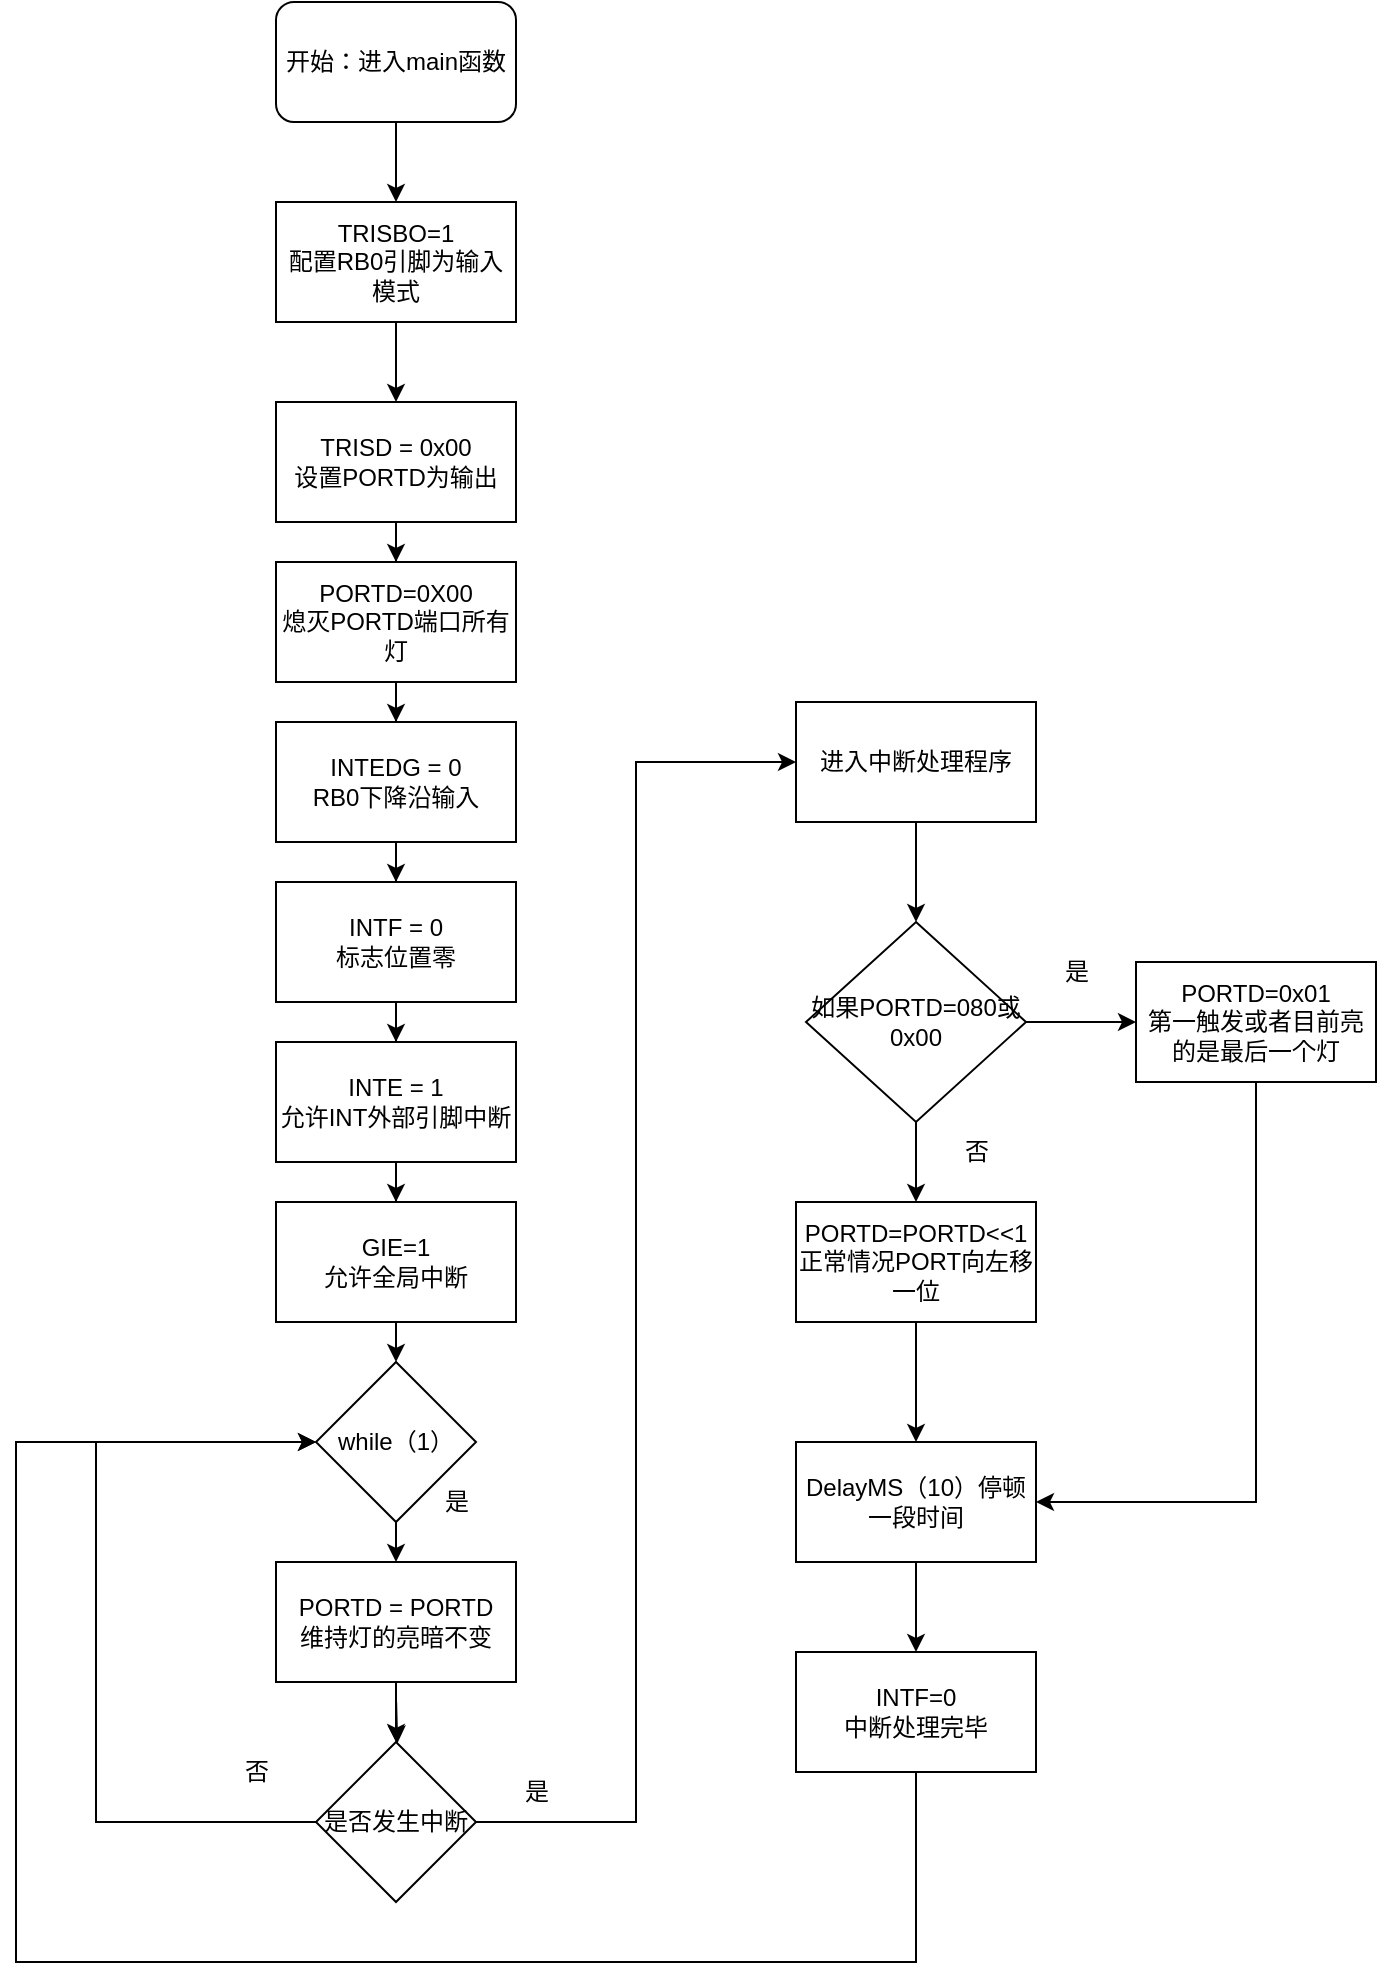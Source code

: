 <mxfile version="20.5.1" type="github">
  <diagram id="Ucsf9ylLgzRn_ZPkn8-_" name="第 1 页">
    <mxGraphModel dx="1625" dy="896" grid="1" gridSize="10" guides="1" tooltips="1" connect="1" arrows="1" fold="1" page="1" pageScale="1" pageWidth="1200" pageHeight="1600" math="0" shadow="0">
      <root>
        <mxCell id="0" />
        <mxCell id="1" parent="0" />
        <mxCell id="e9CgAupNUdWSAjm3CUOz-3" style="edgeStyle=orthogonalEdgeStyle;rounded=0;orthogonalLoop=1;jettySize=auto;html=1;exitX=0.5;exitY=1;exitDx=0;exitDy=0;entryX=0.5;entryY=0;entryDx=0;entryDy=0;" edge="1" parent="1" source="e9CgAupNUdWSAjm3CUOz-1" target="e9CgAupNUdWSAjm3CUOz-2">
          <mxGeometry relative="1" as="geometry" />
        </mxCell>
        <mxCell id="e9CgAupNUdWSAjm3CUOz-1" value="开始：进入main函数" style="rounded=1;whiteSpace=wrap;html=1;" vertex="1" parent="1">
          <mxGeometry x="270" y="150" width="120" height="60" as="geometry" />
        </mxCell>
        <mxCell id="e9CgAupNUdWSAjm3CUOz-5" style="edgeStyle=orthogonalEdgeStyle;rounded=0;orthogonalLoop=1;jettySize=auto;html=1;" edge="1" parent="1" source="e9CgAupNUdWSAjm3CUOz-2" target="e9CgAupNUdWSAjm3CUOz-4">
          <mxGeometry relative="1" as="geometry" />
        </mxCell>
        <mxCell id="e9CgAupNUdWSAjm3CUOz-2" value="TRISBO=1&lt;br&gt;配置RB0引脚为输入模式" style="rounded=0;whiteSpace=wrap;html=1;" vertex="1" parent="1">
          <mxGeometry x="270" y="250" width="120" height="60" as="geometry" />
        </mxCell>
        <mxCell id="e9CgAupNUdWSAjm3CUOz-7" style="edgeStyle=orthogonalEdgeStyle;rounded=0;orthogonalLoop=1;jettySize=auto;html=1;" edge="1" parent="1" source="e9CgAupNUdWSAjm3CUOz-4" target="e9CgAupNUdWSAjm3CUOz-6">
          <mxGeometry relative="1" as="geometry" />
        </mxCell>
        <mxCell id="e9CgAupNUdWSAjm3CUOz-4" value="TRISD = 0x00&lt;br&gt;设置PORTD为输出" style="rounded=0;whiteSpace=wrap;html=1;" vertex="1" parent="1">
          <mxGeometry x="270" y="350" width="120" height="60" as="geometry" />
        </mxCell>
        <mxCell id="e9CgAupNUdWSAjm3CUOz-9" style="edgeStyle=orthogonalEdgeStyle;rounded=0;orthogonalLoop=1;jettySize=auto;html=1;" edge="1" parent="1" source="e9CgAupNUdWSAjm3CUOz-6" target="e9CgAupNUdWSAjm3CUOz-8">
          <mxGeometry relative="1" as="geometry" />
        </mxCell>
        <mxCell id="e9CgAupNUdWSAjm3CUOz-6" value="PORTD=0X00&lt;br&gt;熄灭PORTD端口所有灯" style="rounded=0;whiteSpace=wrap;html=1;" vertex="1" parent="1">
          <mxGeometry x="270" y="430" width="120" height="60" as="geometry" />
        </mxCell>
        <mxCell id="e9CgAupNUdWSAjm3CUOz-11" style="edgeStyle=orthogonalEdgeStyle;rounded=0;orthogonalLoop=1;jettySize=auto;html=1;" edge="1" parent="1" source="e9CgAupNUdWSAjm3CUOz-8" target="e9CgAupNUdWSAjm3CUOz-10">
          <mxGeometry relative="1" as="geometry" />
        </mxCell>
        <mxCell id="e9CgAupNUdWSAjm3CUOz-8" value="INTEDG = 0&lt;br&gt;RB0下降沿输入" style="rounded=0;whiteSpace=wrap;html=1;" vertex="1" parent="1">
          <mxGeometry x="270" y="510" width="120" height="60" as="geometry" />
        </mxCell>
        <mxCell id="e9CgAupNUdWSAjm3CUOz-13" style="edgeStyle=orthogonalEdgeStyle;rounded=0;orthogonalLoop=1;jettySize=auto;html=1;" edge="1" parent="1" source="e9CgAupNUdWSAjm3CUOz-10" target="e9CgAupNUdWSAjm3CUOz-12">
          <mxGeometry relative="1" as="geometry" />
        </mxCell>
        <mxCell id="e9CgAupNUdWSAjm3CUOz-10" value="INTF = 0&lt;br&gt;标志位置零" style="rounded=0;whiteSpace=wrap;html=1;" vertex="1" parent="1">
          <mxGeometry x="270" y="590" width="120" height="60" as="geometry" />
        </mxCell>
        <mxCell id="e9CgAupNUdWSAjm3CUOz-15" style="edgeStyle=orthogonalEdgeStyle;rounded=0;orthogonalLoop=1;jettySize=auto;html=1;" edge="1" parent="1" source="e9CgAupNUdWSAjm3CUOz-12" target="e9CgAupNUdWSAjm3CUOz-14">
          <mxGeometry relative="1" as="geometry" />
        </mxCell>
        <mxCell id="e9CgAupNUdWSAjm3CUOz-12" value="INTE = 1&lt;br&gt;允许INT外部引脚中断" style="rounded=0;whiteSpace=wrap;html=1;" vertex="1" parent="1">
          <mxGeometry x="270" y="670" width="120" height="60" as="geometry" />
        </mxCell>
        <mxCell id="e9CgAupNUdWSAjm3CUOz-58" style="edgeStyle=orthogonalEdgeStyle;rounded=0;orthogonalLoop=1;jettySize=auto;html=1;exitX=0.5;exitY=1;exitDx=0;exitDy=0;entryX=0.5;entryY=0;entryDx=0;entryDy=0;" edge="1" parent="1" source="e9CgAupNUdWSAjm3CUOz-14" target="e9CgAupNUdWSAjm3CUOz-57">
          <mxGeometry relative="1" as="geometry" />
        </mxCell>
        <mxCell id="e9CgAupNUdWSAjm3CUOz-14" value="GIE=1&lt;br&gt;允许全局中断" style="rounded=0;whiteSpace=wrap;html=1;" vertex="1" parent="1">
          <mxGeometry x="270" y="750" width="120" height="60" as="geometry" />
        </mxCell>
        <mxCell id="e9CgAupNUdWSAjm3CUOz-56" style="edgeStyle=orthogonalEdgeStyle;rounded=0;orthogonalLoop=1;jettySize=auto;html=1;entryX=0.5;entryY=0;entryDx=0;entryDy=0;" edge="1" parent="1" source="e9CgAupNUdWSAjm3CUOz-16" target="e9CgAupNUdWSAjm3CUOz-29">
          <mxGeometry relative="1" as="geometry" />
        </mxCell>
        <mxCell id="e9CgAupNUdWSAjm3CUOz-16" value="PORTD = PORTD&lt;br&gt;维持灯的亮暗不变" style="rounded=0;whiteSpace=wrap;html=1;" vertex="1" parent="1">
          <mxGeometry x="270" y="930" width="120" height="60" as="geometry" />
        </mxCell>
        <mxCell id="e9CgAupNUdWSAjm3CUOz-30" style="edgeStyle=orthogonalEdgeStyle;rounded=0;orthogonalLoop=1;jettySize=auto;html=1;" edge="1" parent="1" target="e9CgAupNUdWSAjm3CUOz-29">
          <mxGeometry relative="1" as="geometry">
            <mxPoint x="330.059" y="999.941" as="sourcePoint" />
          </mxGeometry>
        </mxCell>
        <mxCell id="e9CgAupNUdWSAjm3CUOz-40" value="" style="edgeStyle=orthogonalEdgeStyle;rounded=0;orthogonalLoop=1;jettySize=auto;html=1;" edge="1" parent="1" source="e9CgAupNUdWSAjm3CUOz-23" target="e9CgAupNUdWSAjm3CUOz-39">
          <mxGeometry relative="1" as="geometry" />
        </mxCell>
        <mxCell id="e9CgAupNUdWSAjm3CUOz-23" value="进入中断处理程序" style="rounded=0;whiteSpace=wrap;html=1;" vertex="1" parent="1">
          <mxGeometry x="530" y="500" width="120" height="60" as="geometry" />
        </mxCell>
        <mxCell id="e9CgAupNUdWSAjm3CUOz-33" style="edgeStyle=orthogonalEdgeStyle;rounded=0;orthogonalLoop=1;jettySize=auto;html=1;entryX=0;entryY=0.5;entryDx=0;entryDy=0;" edge="1" parent="1" source="e9CgAupNUdWSAjm3CUOz-29" target="e9CgAupNUdWSAjm3CUOz-23">
          <mxGeometry relative="1" as="geometry" />
        </mxCell>
        <mxCell id="e9CgAupNUdWSAjm3CUOz-61" style="edgeStyle=orthogonalEdgeStyle;rounded=0;orthogonalLoop=1;jettySize=auto;html=1;entryX=0;entryY=0.5;entryDx=0;entryDy=0;" edge="1" parent="1" source="e9CgAupNUdWSAjm3CUOz-29" target="e9CgAupNUdWSAjm3CUOz-57">
          <mxGeometry relative="1" as="geometry">
            <Array as="points">
              <mxPoint x="180" y="1060" />
              <mxPoint x="180" y="870" />
            </Array>
          </mxGeometry>
        </mxCell>
        <mxCell id="e9CgAupNUdWSAjm3CUOz-29" value="是否发生中断" style="rhombus;whiteSpace=wrap;html=1;rounded=0;" vertex="1" parent="1">
          <mxGeometry x="290" y="1020" width="80" height="80" as="geometry" />
        </mxCell>
        <mxCell id="e9CgAupNUdWSAjm3CUOz-34" value="是" style="text;html=1;align=center;verticalAlign=middle;resizable=0;points=[];autosize=1;strokeColor=none;fillColor=none;" vertex="1" parent="1">
          <mxGeometry x="380" y="1030" width="40" height="30" as="geometry" />
        </mxCell>
        <mxCell id="e9CgAupNUdWSAjm3CUOz-35" value="否" style="text;html=1;align=center;verticalAlign=middle;resizable=0;points=[];autosize=1;strokeColor=none;fillColor=none;" vertex="1" parent="1">
          <mxGeometry x="240" y="1020" width="40" height="30" as="geometry" />
        </mxCell>
        <mxCell id="e9CgAupNUdWSAjm3CUOz-42" value="" style="edgeStyle=orthogonalEdgeStyle;rounded=0;orthogonalLoop=1;jettySize=auto;html=1;" edge="1" parent="1" source="e9CgAupNUdWSAjm3CUOz-39" target="e9CgAupNUdWSAjm3CUOz-41">
          <mxGeometry relative="1" as="geometry" />
        </mxCell>
        <mxCell id="e9CgAupNUdWSAjm3CUOz-46" value="" style="edgeStyle=orthogonalEdgeStyle;rounded=0;orthogonalLoop=1;jettySize=auto;html=1;" edge="1" parent="1" source="e9CgAupNUdWSAjm3CUOz-39" target="e9CgAupNUdWSAjm3CUOz-45">
          <mxGeometry relative="1" as="geometry" />
        </mxCell>
        <mxCell id="e9CgAupNUdWSAjm3CUOz-39" value="如果PORTD=080或0x00" style="rhombus;whiteSpace=wrap;html=1;rounded=0;" vertex="1" parent="1">
          <mxGeometry x="535" y="610" width="110" height="100" as="geometry" />
        </mxCell>
        <mxCell id="e9CgAupNUdWSAjm3CUOz-49" style="edgeStyle=orthogonalEdgeStyle;rounded=0;orthogonalLoop=1;jettySize=auto;html=1;" edge="1" parent="1" source="e9CgAupNUdWSAjm3CUOz-41" target="e9CgAupNUdWSAjm3CUOz-48">
          <mxGeometry relative="1" as="geometry">
            <Array as="points">
              <mxPoint x="760" y="900" />
            </Array>
          </mxGeometry>
        </mxCell>
        <mxCell id="e9CgAupNUdWSAjm3CUOz-41" value="PORTD=0x01&lt;br&gt;第一触发或者目前亮的是最后一个灯" style="whiteSpace=wrap;html=1;rounded=0;" vertex="1" parent="1">
          <mxGeometry x="700" y="630" width="120" height="60" as="geometry" />
        </mxCell>
        <mxCell id="e9CgAupNUdWSAjm3CUOz-43" value="是" style="text;html=1;align=center;verticalAlign=middle;resizable=0;points=[];autosize=1;strokeColor=none;fillColor=none;" vertex="1" parent="1">
          <mxGeometry x="650" y="620" width="40" height="30" as="geometry" />
        </mxCell>
        <mxCell id="e9CgAupNUdWSAjm3CUOz-50" style="edgeStyle=orthogonalEdgeStyle;rounded=0;orthogonalLoop=1;jettySize=auto;html=1;exitX=0.5;exitY=1;exitDx=0;exitDy=0;entryX=0.5;entryY=0;entryDx=0;entryDy=0;" edge="1" parent="1" source="e9CgAupNUdWSAjm3CUOz-45" target="e9CgAupNUdWSAjm3CUOz-48">
          <mxGeometry relative="1" as="geometry" />
        </mxCell>
        <mxCell id="e9CgAupNUdWSAjm3CUOz-45" value="PORTD=PORTD&amp;lt;&amp;lt;1&lt;br&gt;正常情况PORT向左移一位" style="whiteSpace=wrap;html=1;rounded=0;" vertex="1" parent="1">
          <mxGeometry x="530" y="750" width="120" height="60" as="geometry" />
        </mxCell>
        <mxCell id="e9CgAupNUdWSAjm3CUOz-47" value="否" style="text;html=1;align=center;verticalAlign=middle;resizable=0;points=[];autosize=1;strokeColor=none;fillColor=none;" vertex="1" parent="1">
          <mxGeometry x="600" y="710" width="40" height="30" as="geometry" />
        </mxCell>
        <mxCell id="e9CgAupNUdWSAjm3CUOz-52" style="edgeStyle=orthogonalEdgeStyle;rounded=0;orthogonalLoop=1;jettySize=auto;html=1;" edge="1" parent="1" source="e9CgAupNUdWSAjm3CUOz-48" target="e9CgAupNUdWSAjm3CUOz-51">
          <mxGeometry relative="1" as="geometry" />
        </mxCell>
        <mxCell id="e9CgAupNUdWSAjm3CUOz-48" value="DelayMS（10）停顿一段时间" style="whiteSpace=wrap;html=1;rounded=0;" vertex="1" parent="1">
          <mxGeometry x="530" y="870" width="120" height="60" as="geometry" />
        </mxCell>
        <mxCell id="e9CgAupNUdWSAjm3CUOz-62" style="edgeStyle=orthogonalEdgeStyle;rounded=0;orthogonalLoop=1;jettySize=auto;html=1;entryX=0;entryY=0.5;entryDx=0;entryDy=0;" edge="1" parent="1" source="e9CgAupNUdWSAjm3CUOz-51" target="e9CgAupNUdWSAjm3CUOz-57">
          <mxGeometry relative="1" as="geometry">
            <Array as="points">
              <mxPoint x="590" y="1130" />
              <mxPoint x="140" y="1130" />
              <mxPoint x="140" y="870" />
            </Array>
          </mxGeometry>
        </mxCell>
        <mxCell id="e9CgAupNUdWSAjm3CUOz-51" value="INTF=0&lt;br&gt;中断处理完毕" style="whiteSpace=wrap;html=1;rounded=0;" vertex="1" parent="1">
          <mxGeometry x="530" y="975" width="120" height="60" as="geometry" />
        </mxCell>
        <mxCell id="e9CgAupNUdWSAjm3CUOz-59" style="edgeStyle=orthogonalEdgeStyle;rounded=0;orthogonalLoop=1;jettySize=auto;html=1;exitX=0.5;exitY=1;exitDx=0;exitDy=0;entryX=0.5;entryY=0;entryDx=0;entryDy=0;" edge="1" parent="1" source="e9CgAupNUdWSAjm3CUOz-57" target="e9CgAupNUdWSAjm3CUOz-16">
          <mxGeometry relative="1" as="geometry" />
        </mxCell>
        <mxCell id="e9CgAupNUdWSAjm3CUOz-57" value="while（1）" style="rhombus;whiteSpace=wrap;html=1;rounded=0;" vertex="1" parent="1">
          <mxGeometry x="290" y="830" width="80" height="80" as="geometry" />
        </mxCell>
        <mxCell id="e9CgAupNUdWSAjm3CUOz-60" value="是" style="text;html=1;align=center;verticalAlign=middle;resizable=0;points=[];autosize=1;strokeColor=none;fillColor=none;" vertex="1" parent="1">
          <mxGeometry x="340" y="885" width="40" height="30" as="geometry" />
        </mxCell>
      </root>
    </mxGraphModel>
  </diagram>
</mxfile>

